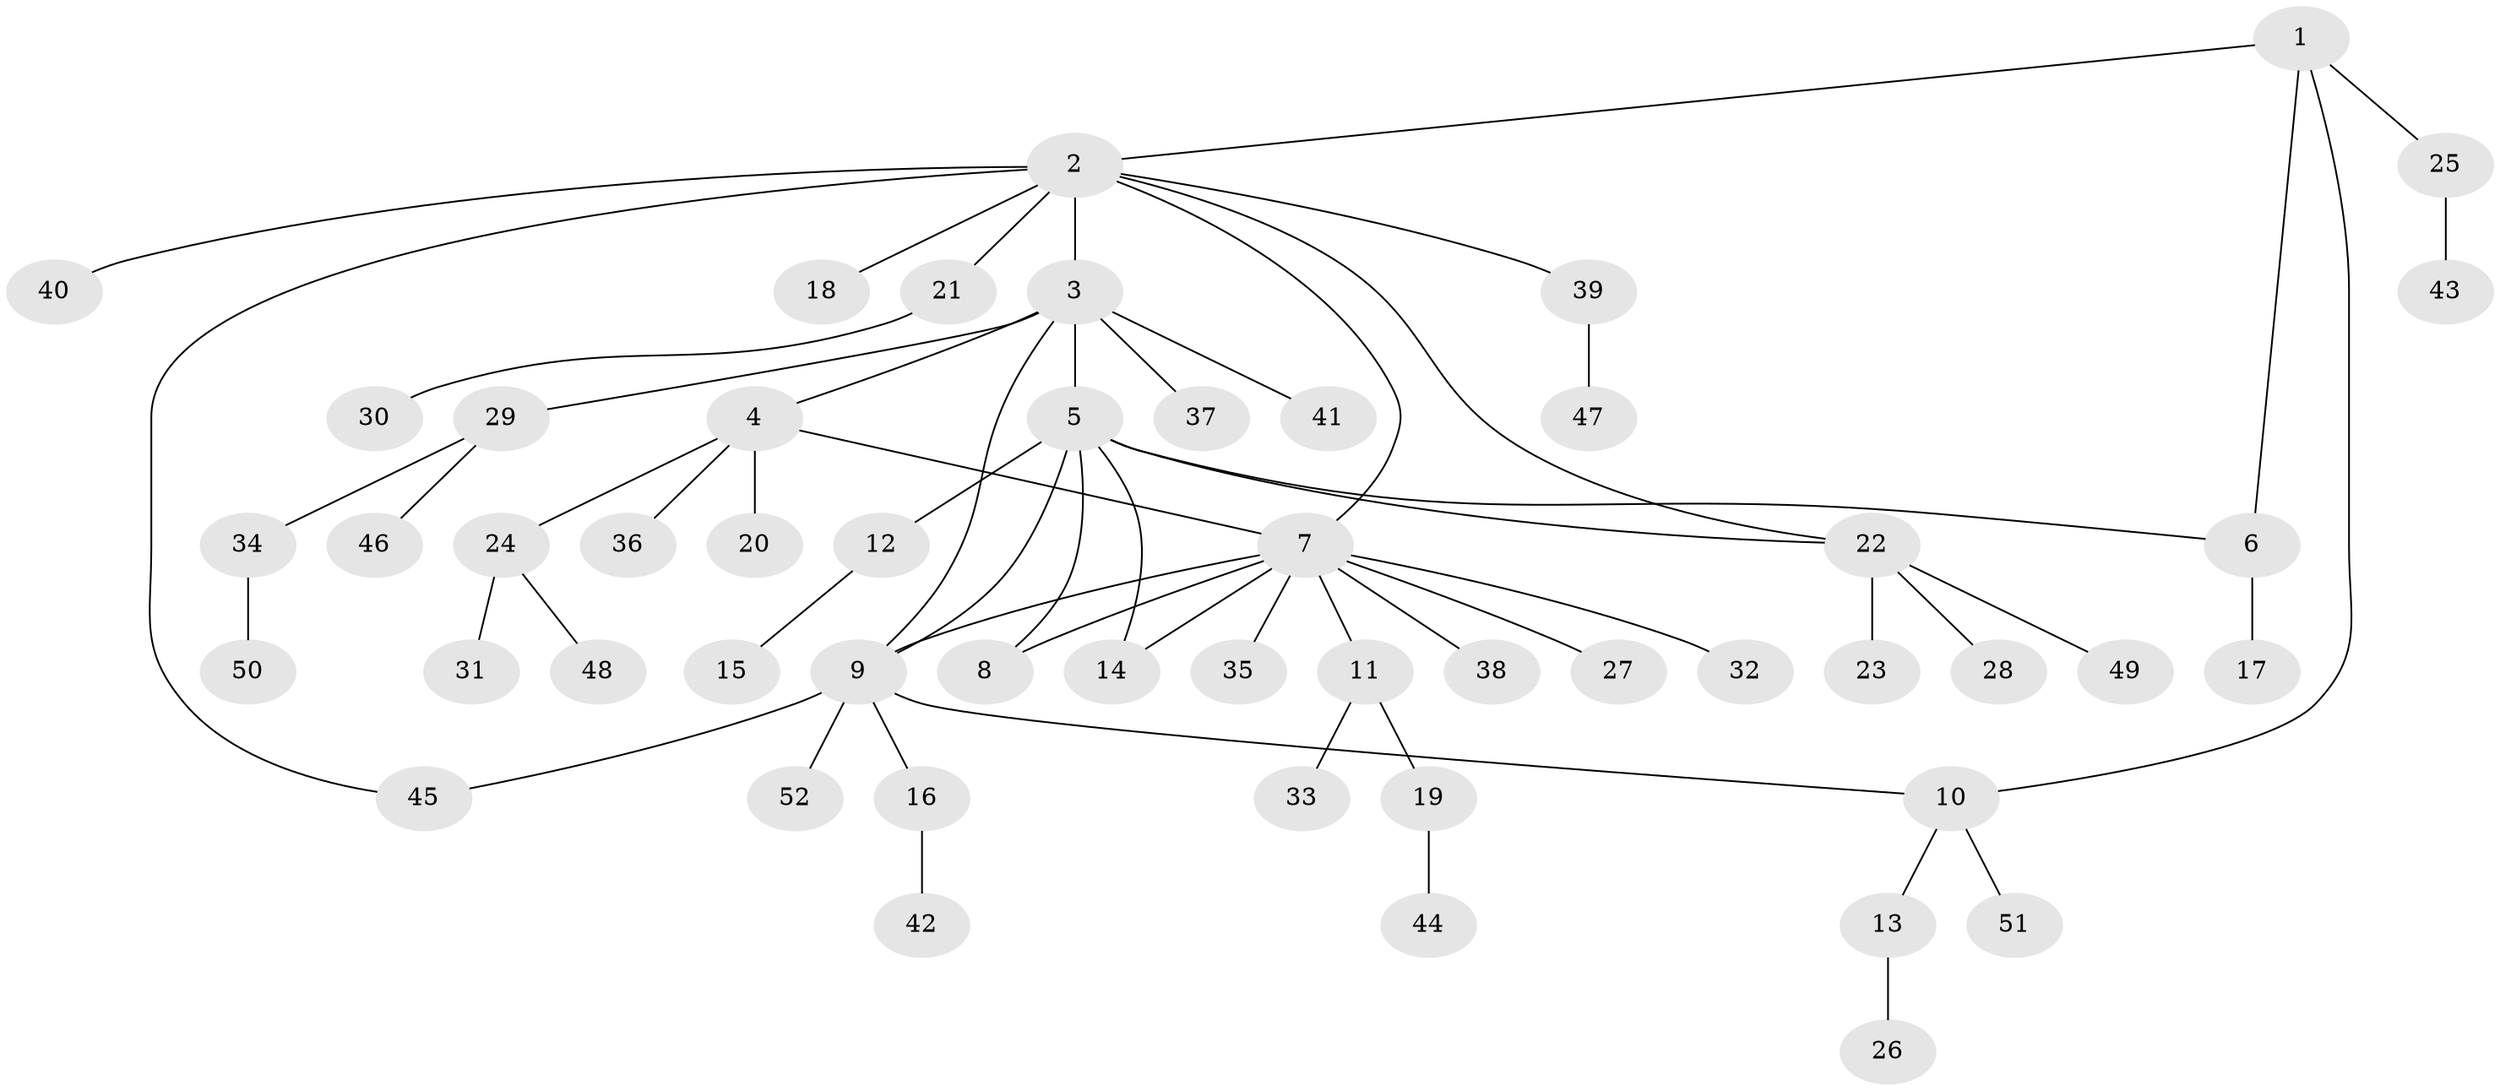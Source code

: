 // Generated by graph-tools (version 1.1) at 2025/26/03/09/25 03:26:36]
// undirected, 52 vertices, 60 edges
graph export_dot {
graph [start="1"]
  node [color=gray90,style=filled];
  1;
  2;
  3;
  4;
  5;
  6;
  7;
  8;
  9;
  10;
  11;
  12;
  13;
  14;
  15;
  16;
  17;
  18;
  19;
  20;
  21;
  22;
  23;
  24;
  25;
  26;
  27;
  28;
  29;
  30;
  31;
  32;
  33;
  34;
  35;
  36;
  37;
  38;
  39;
  40;
  41;
  42;
  43;
  44;
  45;
  46;
  47;
  48;
  49;
  50;
  51;
  52;
  1 -- 2;
  1 -- 6;
  1 -- 10;
  1 -- 25;
  2 -- 3;
  2 -- 7;
  2 -- 18;
  2 -- 21;
  2 -- 22;
  2 -- 39;
  2 -- 40;
  2 -- 45;
  3 -- 4;
  3 -- 5;
  3 -- 9;
  3 -- 29;
  3 -- 37;
  3 -- 41;
  4 -- 7;
  4 -- 20;
  4 -- 24;
  4 -- 36;
  5 -- 6;
  5 -- 8;
  5 -- 9;
  5 -- 12;
  5 -- 14;
  5 -- 22;
  6 -- 17;
  7 -- 8;
  7 -- 9;
  7 -- 11;
  7 -- 14;
  7 -- 27;
  7 -- 32;
  7 -- 35;
  7 -- 38;
  9 -- 10;
  9 -- 16;
  9 -- 45;
  9 -- 52;
  10 -- 13;
  10 -- 51;
  11 -- 19;
  11 -- 33;
  12 -- 15;
  13 -- 26;
  16 -- 42;
  19 -- 44;
  21 -- 30;
  22 -- 23;
  22 -- 28;
  22 -- 49;
  24 -- 31;
  24 -- 48;
  25 -- 43;
  29 -- 34;
  29 -- 46;
  34 -- 50;
  39 -- 47;
}
